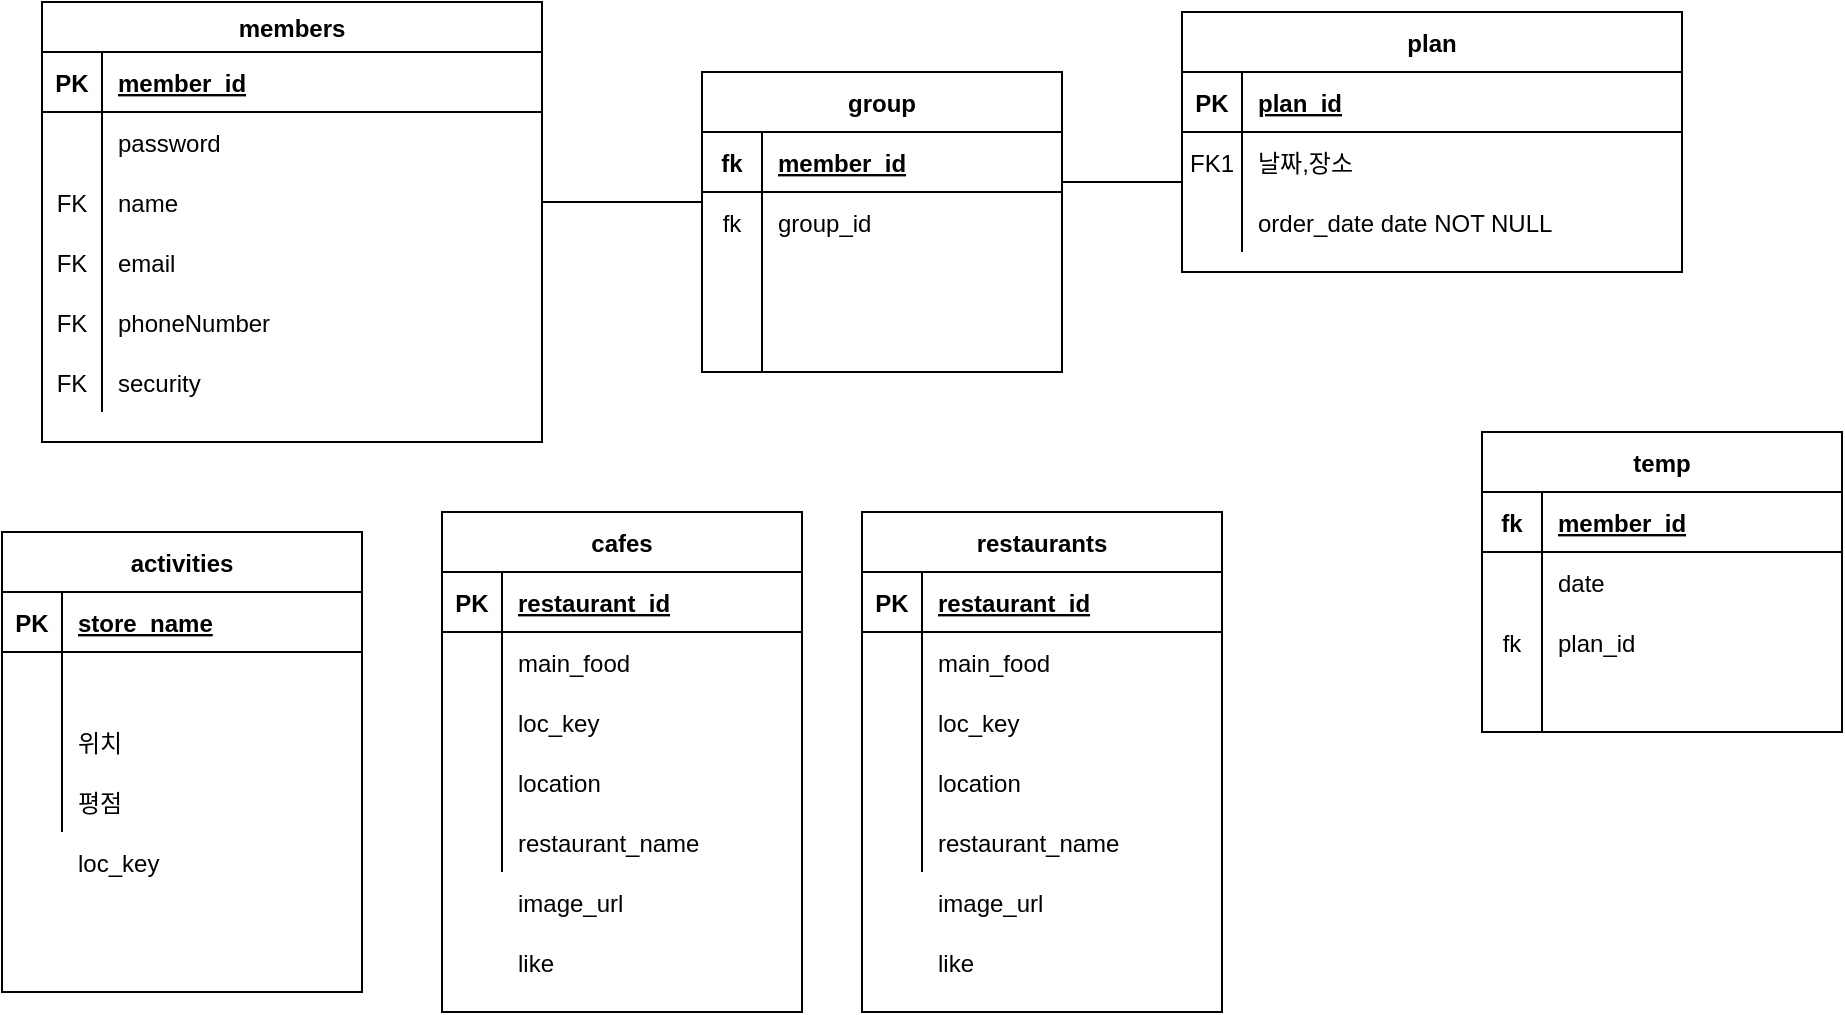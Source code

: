 <mxfile version="14.6.1" type="github">
  <diagram id="R2lEEEUBdFMjLlhIrx00" name="Page-1">
    <mxGraphModel dx="1872" dy="469" grid="1" gridSize="10" guides="1" tooltips="1" connect="1" arrows="1" fold="1" page="1" pageScale="1" pageWidth="850" pageHeight="1100" math="0" shadow="0" extFonts="Permanent Marker^https://fonts.googleapis.com/css?family=Permanent+Marker">
      <root>
        <mxCell id="0" />
        <mxCell id="1" parent="0" />
        <mxCell id="C-vyLk0tnHw3VtMMgP7b-2" value="plan" style="shape=table;startSize=30;container=1;collapsible=1;childLayout=tableLayout;fixedRows=1;rowLines=0;fontStyle=1;align=center;resizeLast=1;" parent="1" vertex="1">
          <mxGeometry x="500" y="30" width="250" height="130" as="geometry" />
        </mxCell>
        <mxCell id="C-vyLk0tnHw3VtMMgP7b-3" value="" style="shape=partialRectangle;collapsible=0;dropTarget=0;pointerEvents=0;fillColor=none;points=[[0,0.5],[1,0.5]];portConstraint=eastwest;top=0;left=0;right=0;bottom=1;" parent="C-vyLk0tnHw3VtMMgP7b-2" vertex="1">
          <mxGeometry y="30" width="250" height="30" as="geometry" />
        </mxCell>
        <mxCell id="C-vyLk0tnHw3VtMMgP7b-4" value="PK" style="shape=partialRectangle;overflow=hidden;connectable=0;fillColor=none;top=0;left=0;bottom=0;right=0;fontStyle=1;" parent="C-vyLk0tnHw3VtMMgP7b-3" vertex="1">
          <mxGeometry width="30" height="30" as="geometry" />
        </mxCell>
        <mxCell id="C-vyLk0tnHw3VtMMgP7b-5" value="plan_id" style="shape=partialRectangle;overflow=hidden;connectable=0;fillColor=none;top=0;left=0;bottom=0;right=0;align=left;spacingLeft=6;fontStyle=5;" parent="C-vyLk0tnHw3VtMMgP7b-3" vertex="1">
          <mxGeometry x="30" width="220" height="30" as="geometry" />
        </mxCell>
        <mxCell id="C-vyLk0tnHw3VtMMgP7b-6" value="" style="shape=partialRectangle;collapsible=0;dropTarget=0;pointerEvents=0;fillColor=none;points=[[0,0.5],[1,0.5]];portConstraint=eastwest;top=0;left=0;right=0;bottom=0;" parent="C-vyLk0tnHw3VtMMgP7b-2" vertex="1">
          <mxGeometry y="60" width="250" height="30" as="geometry" />
        </mxCell>
        <mxCell id="C-vyLk0tnHw3VtMMgP7b-7" value="FK1" style="shape=partialRectangle;overflow=hidden;connectable=0;fillColor=none;top=0;left=0;bottom=0;right=0;" parent="C-vyLk0tnHw3VtMMgP7b-6" vertex="1">
          <mxGeometry width="30" height="30" as="geometry" />
        </mxCell>
        <mxCell id="C-vyLk0tnHw3VtMMgP7b-8" value="날짜,장소" style="shape=partialRectangle;overflow=hidden;connectable=0;fillColor=none;top=0;left=0;bottom=0;right=0;align=left;spacingLeft=6;" parent="C-vyLk0tnHw3VtMMgP7b-6" vertex="1">
          <mxGeometry x="30" width="220" height="30" as="geometry" />
        </mxCell>
        <mxCell id="C-vyLk0tnHw3VtMMgP7b-9" value="" style="shape=partialRectangle;collapsible=0;dropTarget=0;pointerEvents=0;fillColor=none;points=[[0,0.5],[1,0.5]];portConstraint=eastwest;top=0;left=0;right=0;bottom=0;" parent="C-vyLk0tnHw3VtMMgP7b-2" vertex="1">
          <mxGeometry y="90" width="250" height="30" as="geometry" />
        </mxCell>
        <mxCell id="C-vyLk0tnHw3VtMMgP7b-10" value="" style="shape=partialRectangle;overflow=hidden;connectable=0;fillColor=none;top=0;left=0;bottom=0;right=0;" parent="C-vyLk0tnHw3VtMMgP7b-9" vertex="1">
          <mxGeometry width="30" height="30" as="geometry" />
        </mxCell>
        <mxCell id="C-vyLk0tnHw3VtMMgP7b-11" value="order_date date NOT NULL" style="shape=partialRectangle;overflow=hidden;connectable=0;fillColor=none;top=0;left=0;bottom=0;right=0;align=left;spacingLeft=6;" parent="C-vyLk0tnHw3VtMMgP7b-9" vertex="1">
          <mxGeometry x="30" width="220" height="30" as="geometry" />
        </mxCell>
        <mxCell id="C-vyLk0tnHw3VtMMgP7b-23" value="members" style="shape=table;startSize=25;container=1;collapsible=1;childLayout=tableLayout;fixedRows=1;rowLines=0;fontStyle=1;align=center;resizeLast=1;" parent="1" vertex="1">
          <mxGeometry x="-70" y="25" width="250" height="220" as="geometry" />
        </mxCell>
        <mxCell id="C-vyLk0tnHw3VtMMgP7b-24" value="" style="shape=partialRectangle;collapsible=0;dropTarget=0;pointerEvents=0;fillColor=none;points=[[0,0.5],[1,0.5]];portConstraint=eastwest;top=0;left=0;right=0;bottom=1;" parent="C-vyLk0tnHw3VtMMgP7b-23" vertex="1">
          <mxGeometry y="25" width="250" height="30" as="geometry" />
        </mxCell>
        <mxCell id="C-vyLk0tnHw3VtMMgP7b-25" value="PK" style="shape=partialRectangle;overflow=hidden;connectable=0;fillColor=none;top=0;left=0;bottom=0;right=0;fontStyle=1;" parent="C-vyLk0tnHw3VtMMgP7b-24" vertex="1">
          <mxGeometry width="30" height="30" as="geometry" />
        </mxCell>
        <mxCell id="C-vyLk0tnHw3VtMMgP7b-26" value="member_id" style="shape=partialRectangle;overflow=hidden;connectable=0;fillColor=none;top=0;left=0;bottom=0;right=0;align=left;spacingLeft=6;fontStyle=5;" parent="C-vyLk0tnHw3VtMMgP7b-24" vertex="1">
          <mxGeometry x="30" width="220" height="30" as="geometry" />
        </mxCell>
        <mxCell id="C-vyLk0tnHw3VtMMgP7b-27" value="" style="shape=partialRectangle;collapsible=0;dropTarget=0;pointerEvents=0;fillColor=none;points=[[0,0.5],[1,0.5]];portConstraint=eastwest;top=0;left=0;right=0;bottom=0;" parent="C-vyLk0tnHw3VtMMgP7b-23" vertex="1">
          <mxGeometry y="55" width="250" height="30" as="geometry" />
        </mxCell>
        <mxCell id="C-vyLk0tnHw3VtMMgP7b-28" value="" style="shape=partialRectangle;overflow=hidden;connectable=0;fillColor=none;top=0;left=0;bottom=0;right=0;" parent="C-vyLk0tnHw3VtMMgP7b-27" vertex="1">
          <mxGeometry width="30" height="30" as="geometry" />
        </mxCell>
        <mxCell id="C-vyLk0tnHw3VtMMgP7b-29" value="password" style="shape=partialRectangle;overflow=hidden;connectable=0;fillColor=none;top=0;left=0;bottom=0;right=0;align=left;spacingLeft=6;" parent="C-vyLk0tnHw3VtMMgP7b-27" vertex="1">
          <mxGeometry x="30" width="220" height="30" as="geometry" />
        </mxCell>
        <mxCell id="-5SHWVL1q3kWd_HsYx0P-31" value="" style="shape=partialRectangle;collapsible=0;dropTarget=0;pointerEvents=0;fillColor=none;top=0;left=0;bottom=0;right=0;points=[[0,0.5],[1,0.5]];portConstraint=eastwest;" vertex="1" parent="C-vyLk0tnHw3VtMMgP7b-23">
          <mxGeometry y="85" width="250" height="30" as="geometry" />
        </mxCell>
        <mxCell id="-5SHWVL1q3kWd_HsYx0P-32" value="FK" style="shape=partialRectangle;connectable=0;fillColor=none;top=0;left=0;bottom=0;right=0;fontStyle=0;overflow=hidden;" vertex="1" parent="-5SHWVL1q3kWd_HsYx0P-31">
          <mxGeometry width="30" height="30" as="geometry" />
        </mxCell>
        <mxCell id="-5SHWVL1q3kWd_HsYx0P-33" value="name" style="shape=partialRectangle;connectable=0;fillColor=none;top=0;left=0;bottom=0;right=0;align=left;spacingLeft=6;fontStyle=0;overflow=hidden;" vertex="1" parent="-5SHWVL1q3kWd_HsYx0P-31">
          <mxGeometry x="30" width="220" height="30" as="geometry" />
        </mxCell>
        <mxCell id="-5SHWVL1q3kWd_HsYx0P-34" value="" style="shape=partialRectangle;collapsible=0;dropTarget=0;pointerEvents=0;fillColor=none;top=0;left=0;bottom=0;right=0;points=[[0,0.5],[1,0.5]];portConstraint=eastwest;" vertex="1" parent="C-vyLk0tnHw3VtMMgP7b-23">
          <mxGeometry y="115" width="250" height="30" as="geometry" />
        </mxCell>
        <mxCell id="-5SHWVL1q3kWd_HsYx0P-35" value="FK" style="shape=partialRectangle;connectable=0;fillColor=none;top=0;left=0;bottom=0;right=0;fontStyle=0;overflow=hidden;" vertex="1" parent="-5SHWVL1q3kWd_HsYx0P-34">
          <mxGeometry width="30" height="30" as="geometry" />
        </mxCell>
        <mxCell id="-5SHWVL1q3kWd_HsYx0P-36" value="email" style="shape=partialRectangle;connectable=0;fillColor=none;top=0;left=0;bottom=0;right=0;align=left;spacingLeft=6;fontStyle=0;overflow=hidden;" vertex="1" parent="-5SHWVL1q3kWd_HsYx0P-34">
          <mxGeometry x="30" width="220" height="30" as="geometry" />
        </mxCell>
        <mxCell id="-5SHWVL1q3kWd_HsYx0P-37" value="" style="shape=partialRectangle;collapsible=0;dropTarget=0;pointerEvents=0;fillColor=none;top=0;left=0;bottom=0;right=0;points=[[0,0.5],[1,0.5]];portConstraint=eastwest;" vertex="1" parent="C-vyLk0tnHw3VtMMgP7b-23">
          <mxGeometry y="145" width="250" height="30" as="geometry" />
        </mxCell>
        <mxCell id="-5SHWVL1q3kWd_HsYx0P-38" value="FK" style="shape=partialRectangle;connectable=0;fillColor=none;top=0;left=0;bottom=0;right=0;fontStyle=0;overflow=hidden;" vertex="1" parent="-5SHWVL1q3kWd_HsYx0P-37">
          <mxGeometry width="30" height="30" as="geometry" />
        </mxCell>
        <mxCell id="-5SHWVL1q3kWd_HsYx0P-39" value="phoneNumber" style="shape=partialRectangle;connectable=0;fillColor=none;top=0;left=0;bottom=0;right=0;align=left;spacingLeft=6;fontStyle=0;overflow=hidden;" vertex="1" parent="-5SHWVL1q3kWd_HsYx0P-37">
          <mxGeometry x="30" width="220" height="30" as="geometry" />
        </mxCell>
        <mxCell id="-5SHWVL1q3kWd_HsYx0P-40" value="" style="shape=partialRectangle;collapsible=0;dropTarget=0;pointerEvents=0;fillColor=none;top=0;left=0;bottom=0;right=0;points=[[0,0.5],[1,0.5]];portConstraint=eastwest;" vertex="1" parent="C-vyLk0tnHw3VtMMgP7b-23">
          <mxGeometry y="175" width="250" height="30" as="geometry" />
        </mxCell>
        <mxCell id="-5SHWVL1q3kWd_HsYx0P-41" value="FK" style="shape=partialRectangle;connectable=0;fillColor=none;top=0;left=0;bottom=0;right=0;fontStyle=0;overflow=hidden;" vertex="1" parent="-5SHWVL1q3kWd_HsYx0P-40">
          <mxGeometry width="30" height="30" as="geometry" />
        </mxCell>
        <mxCell id="-5SHWVL1q3kWd_HsYx0P-42" value="security" style="shape=partialRectangle;connectable=0;fillColor=none;top=0;left=0;bottom=0;right=0;align=left;spacingLeft=6;fontStyle=0;overflow=hidden;" vertex="1" parent="-5SHWVL1q3kWd_HsYx0P-40">
          <mxGeometry x="30" width="220" height="30" as="geometry" />
        </mxCell>
        <mxCell id="-5SHWVL1q3kWd_HsYx0P-1" value="temp" style="shape=table;startSize=30;container=1;collapsible=1;childLayout=tableLayout;fixedRows=1;rowLines=0;fontStyle=1;align=center;resizeLast=1;" vertex="1" parent="1">
          <mxGeometry x="650" y="240" width="180" height="150" as="geometry" />
        </mxCell>
        <mxCell id="-5SHWVL1q3kWd_HsYx0P-2" value="" style="shape=partialRectangle;collapsible=0;dropTarget=0;pointerEvents=0;fillColor=none;top=0;left=0;bottom=1;right=0;points=[[0,0.5],[1,0.5]];portConstraint=eastwest;" vertex="1" parent="-5SHWVL1q3kWd_HsYx0P-1">
          <mxGeometry y="30" width="180" height="30" as="geometry" />
        </mxCell>
        <mxCell id="-5SHWVL1q3kWd_HsYx0P-3" value="fk" style="shape=partialRectangle;connectable=0;fillColor=none;top=0;left=0;bottom=0;right=0;fontStyle=1;overflow=hidden;" vertex="1" parent="-5SHWVL1q3kWd_HsYx0P-2">
          <mxGeometry width="30" height="30" as="geometry" />
        </mxCell>
        <mxCell id="-5SHWVL1q3kWd_HsYx0P-4" value="member_id" style="shape=partialRectangle;connectable=0;fillColor=none;top=0;left=0;bottom=0;right=0;align=left;spacingLeft=6;fontStyle=5;overflow=hidden;" vertex="1" parent="-5SHWVL1q3kWd_HsYx0P-2">
          <mxGeometry x="30" width="150" height="30" as="geometry" />
        </mxCell>
        <mxCell id="-5SHWVL1q3kWd_HsYx0P-5" value="" style="shape=partialRectangle;collapsible=0;dropTarget=0;pointerEvents=0;fillColor=none;top=0;left=0;bottom=0;right=0;points=[[0,0.5],[1,0.5]];portConstraint=eastwest;" vertex="1" parent="-5SHWVL1q3kWd_HsYx0P-1">
          <mxGeometry y="60" width="180" height="30" as="geometry" />
        </mxCell>
        <mxCell id="-5SHWVL1q3kWd_HsYx0P-6" value="" style="shape=partialRectangle;connectable=0;fillColor=none;top=0;left=0;bottom=0;right=0;editable=1;overflow=hidden;" vertex="1" parent="-5SHWVL1q3kWd_HsYx0P-5">
          <mxGeometry width="30" height="30" as="geometry" />
        </mxCell>
        <mxCell id="-5SHWVL1q3kWd_HsYx0P-7" value="date" style="shape=partialRectangle;connectable=0;fillColor=none;top=0;left=0;bottom=0;right=0;align=left;spacingLeft=6;overflow=hidden;" vertex="1" parent="-5SHWVL1q3kWd_HsYx0P-5">
          <mxGeometry x="30" width="150" height="30" as="geometry" />
        </mxCell>
        <mxCell id="-5SHWVL1q3kWd_HsYx0P-8" value="" style="shape=partialRectangle;collapsible=0;dropTarget=0;pointerEvents=0;fillColor=none;top=0;left=0;bottom=0;right=0;points=[[0,0.5],[1,0.5]];portConstraint=eastwest;" vertex="1" parent="-5SHWVL1q3kWd_HsYx0P-1">
          <mxGeometry y="90" width="180" height="30" as="geometry" />
        </mxCell>
        <mxCell id="-5SHWVL1q3kWd_HsYx0P-9" value="fk" style="shape=partialRectangle;connectable=0;fillColor=none;top=0;left=0;bottom=0;right=0;editable=1;overflow=hidden;" vertex="1" parent="-5SHWVL1q3kWd_HsYx0P-8">
          <mxGeometry width="30" height="30" as="geometry" />
        </mxCell>
        <mxCell id="-5SHWVL1q3kWd_HsYx0P-10" value="plan_id" style="shape=partialRectangle;connectable=0;fillColor=none;top=0;left=0;bottom=0;right=0;align=left;spacingLeft=6;overflow=hidden;" vertex="1" parent="-5SHWVL1q3kWd_HsYx0P-8">
          <mxGeometry x="30" width="150" height="30" as="geometry" />
        </mxCell>
        <mxCell id="-5SHWVL1q3kWd_HsYx0P-11" value="" style="shape=partialRectangle;collapsible=0;dropTarget=0;pointerEvents=0;fillColor=none;top=0;left=0;bottom=0;right=0;points=[[0,0.5],[1,0.5]];portConstraint=eastwest;" vertex="1" parent="-5SHWVL1q3kWd_HsYx0P-1">
          <mxGeometry y="120" width="180" height="30" as="geometry" />
        </mxCell>
        <mxCell id="-5SHWVL1q3kWd_HsYx0P-12" value="" style="shape=partialRectangle;connectable=0;fillColor=none;top=0;left=0;bottom=0;right=0;editable=1;overflow=hidden;" vertex="1" parent="-5SHWVL1q3kWd_HsYx0P-11">
          <mxGeometry width="30" height="30" as="geometry" />
        </mxCell>
        <mxCell id="-5SHWVL1q3kWd_HsYx0P-13" value="" style="shape=partialRectangle;connectable=0;fillColor=none;top=0;left=0;bottom=0;right=0;align=left;spacingLeft=6;overflow=hidden;" vertex="1" parent="-5SHWVL1q3kWd_HsYx0P-11">
          <mxGeometry x="30" width="150" height="30" as="geometry" />
        </mxCell>
        <mxCell id="-5SHWVL1q3kWd_HsYx0P-15" value="group" style="shape=table;startSize=30;container=1;collapsible=1;childLayout=tableLayout;fixedRows=1;rowLines=0;fontStyle=1;align=center;resizeLast=1;" vertex="1" parent="1">
          <mxGeometry x="260" y="60" width="180" height="150" as="geometry" />
        </mxCell>
        <mxCell id="-5SHWVL1q3kWd_HsYx0P-16" value="" style="shape=partialRectangle;collapsible=0;dropTarget=0;pointerEvents=0;fillColor=none;top=0;left=0;bottom=1;right=0;points=[[0,0.5],[1,0.5]];portConstraint=eastwest;" vertex="1" parent="-5SHWVL1q3kWd_HsYx0P-15">
          <mxGeometry y="30" width="180" height="30" as="geometry" />
        </mxCell>
        <mxCell id="-5SHWVL1q3kWd_HsYx0P-17" value="fk" style="shape=partialRectangle;connectable=0;fillColor=none;top=0;left=0;bottom=0;right=0;fontStyle=1;overflow=hidden;" vertex="1" parent="-5SHWVL1q3kWd_HsYx0P-16">
          <mxGeometry width="30" height="30" as="geometry" />
        </mxCell>
        <mxCell id="-5SHWVL1q3kWd_HsYx0P-18" value="member_id" style="shape=partialRectangle;connectable=0;fillColor=none;top=0;left=0;bottom=0;right=0;align=left;spacingLeft=6;fontStyle=5;overflow=hidden;" vertex="1" parent="-5SHWVL1q3kWd_HsYx0P-16">
          <mxGeometry x="30" width="150" height="30" as="geometry" />
        </mxCell>
        <mxCell id="-5SHWVL1q3kWd_HsYx0P-19" value="" style="shape=partialRectangle;collapsible=0;dropTarget=0;pointerEvents=0;fillColor=none;top=0;left=0;bottom=0;right=0;points=[[0,0.5],[1,0.5]];portConstraint=eastwest;" vertex="1" parent="-5SHWVL1q3kWd_HsYx0P-15">
          <mxGeometry y="60" width="180" height="30" as="geometry" />
        </mxCell>
        <mxCell id="-5SHWVL1q3kWd_HsYx0P-20" value="fk" style="shape=partialRectangle;connectable=0;fillColor=none;top=0;left=0;bottom=0;right=0;editable=1;overflow=hidden;" vertex="1" parent="-5SHWVL1q3kWd_HsYx0P-19">
          <mxGeometry width="30" height="30" as="geometry" />
        </mxCell>
        <mxCell id="-5SHWVL1q3kWd_HsYx0P-21" value="group_id" style="shape=partialRectangle;connectable=0;fillColor=none;top=0;left=0;bottom=0;right=0;align=left;spacingLeft=6;overflow=hidden;" vertex="1" parent="-5SHWVL1q3kWd_HsYx0P-19">
          <mxGeometry x="30" width="150" height="30" as="geometry" />
        </mxCell>
        <mxCell id="-5SHWVL1q3kWd_HsYx0P-22" value="" style="shape=partialRectangle;collapsible=0;dropTarget=0;pointerEvents=0;fillColor=none;top=0;left=0;bottom=0;right=0;points=[[0,0.5],[1,0.5]];portConstraint=eastwest;" vertex="1" parent="-5SHWVL1q3kWd_HsYx0P-15">
          <mxGeometry y="90" width="180" height="30" as="geometry" />
        </mxCell>
        <mxCell id="-5SHWVL1q3kWd_HsYx0P-23" value="" style="shape=partialRectangle;connectable=0;fillColor=none;top=0;left=0;bottom=0;right=0;editable=1;overflow=hidden;" vertex="1" parent="-5SHWVL1q3kWd_HsYx0P-22">
          <mxGeometry width="30" height="30" as="geometry" />
        </mxCell>
        <mxCell id="-5SHWVL1q3kWd_HsYx0P-24" value="" style="shape=partialRectangle;connectable=0;fillColor=none;top=0;left=0;bottom=0;right=0;align=left;spacingLeft=6;overflow=hidden;" vertex="1" parent="-5SHWVL1q3kWd_HsYx0P-22">
          <mxGeometry x="30" width="150" height="30" as="geometry" />
        </mxCell>
        <mxCell id="-5SHWVL1q3kWd_HsYx0P-25" value="" style="shape=partialRectangle;collapsible=0;dropTarget=0;pointerEvents=0;fillColor=none;top=0;left=0;bottom=0;right=0;points=[[0,0.5],[1,0.5]];portConstraint=eastwest;" vertex="1" parent="-5SHWVL1q3kWd_HsYx0P-15">
          <mxGeometry y="120" width="180" height="30" as="geometry" />
        </mxCell>
        <mxCell id="-5SHWVL1q3kWd_HsYx0P-26" value="" style="shape=partialRectangle;connectable=0;fillColor=none;top=0;left=0;bottom=0;right=0;editable=1;overflow=hidden;" vertex="1" parent="-5SHWVL1q3kWd_HsYx0P-25">
          <mxGeometry width="30" height="30" as="geometry" />
        </mxCell>
        <mxCell id="-5SHWVL1q3kWd_HsYx0P-27" value="" style="shape=partialRectangle;connectable=0;fillColor=none;top=0;left=0;bottom=0;right=0;align=left;spacingLeft=6;overflow=hidden;" vertex="1" parent="-5SHWVL1q3kWd_HsYx0P-25">
          <mxGeometry x="30" width="150" height="30" as="geometry" />
        </mxCell>
        <mxCell id="-5SHWVL1q3kWd_HsYx0P-43" value="" style="line;strokeWidth=1;rotatable=0;dashed=0;labelPosition=right;align=left;verticalAlign=middle;spacingTop=0;spacingLeft=6;points=[];portConstraint=eastwest;" vertex="1" parent="1">
          <mxGeometry x="180" y="120" width="80" height="10" as="geometry" />
        </mxCell>
        <mxCell id="-5SHWVL1q3kWd_HsYx0P-44" value="" style="line;strokeWidth=1;rotatable=0;dashed=0;labelPosition=right;align=left;verticalAlign=middle;spacingTop=0;spacingLeft=6;points=[];portConstraint=eastwest;" vertex="1" parent="1">
          <mxGeometry x="440" y="110" width="60" height="10" as="geometry" />
        </mxCell>
        <mxCell id="-5SHWVL1q3kWd_HsYx0P-45" value="activities" style="shape=table;startSize=30;container=1;collapsible=1;childLayout=tableLayout;fixedRows=1;rowLines=0;fontStyle=1;align=center;resizeLast=1;" vertex="1" parent="1">
          <mxGeometry x="-90" y="290" width="180" height="230" as="geometry" />
        </mxCell>
        <mxCell id="-5SHWVL1q3kWd_HsYx0P-46" value="" style="shape=partialRectangle;collapsible=0;dropTarget=0;pointerEvents=0;fillColor=none;top=0;left=0;bottom=1;right=0;points=[[0,0.5],[1,0.5]];portConstraint=eastwest;" vertex="1" parent="-5SHWVL1q3kWd_HsYx0P-45">
          <mxGeometry y="30" width="180" height="30" as="geometry" />
        </mxCell>
        <mxCell id="-5SHWVL1q3kWd_HsYx0P-47" value="PK" style="shape=partialRectangle;connectable=0;fillColor=none;top=0;left=0;bottom=0;right=0;fontStyle=1;overflow=hidden;" vertex="1" parent="-5SHWVL1q3kWd_HsYx0P-46">
          <mxGeometry width="30" height="30" as="geometry" />
        </mxCell>
        <mxCell id="-5SHWVL1q3kWd_HsYx0P-48" value="store_name" style="shape=partialRectangle;connectable=0;fillColor=none;top=0;left=0;bottom=0;right=0;align=left;spacingLeft=6;fontStyle=5;overflow=hidden;" vertex="1" parent="-5SHWVL1q3kWd_HsYx0P-46">
          <mxGeometry x="30" width="150" height="30" as="geometry" />
        </mxCell>
        <mxCell id="-5SHWVL1q3kWd_HsYx0P-49" value="" style="shape=partialRectangle;collapsible=0;dropTarget=0;pointerEvents=0;fillColor=none;top=0;left=0;bottom=0;right=0;points=[[0,0.5],[1,0.5]];portConstraint=eastwest;" vertex="1" parent="-5SHWVL1q3kWd_HsYx0P-45">
          <mxGeometry y="60" width="180" height="30" as="geometry" />
        </mxCell>
        <mxCell id="-5SHWVL1q3kWd_HsYx0P-50" value="" style="shape=partialRectangle;connectable=0;fillColor=none;top=0;left=0;bottom=0;right=0;editable=1;overflow=hidden;" vertex="1" parent="-5SHWVL1q3kWd_HsYx0P-49">
          <mxGeometry width="30" height="30" as="geometry" />
        </mxCell>
        <mxCell id="-5SHWVL1q3kWd_HsYx0P-51" value="" style="shape=partialRectangle;connectable=0;fillColor=none;top=0;left=0;bottom=0;right=0;align=left;spacingLeft=6;overflow=hidden;" vertex="1" parent="-5SHWVL1q3kWd_HsYx0P-49">
          <mxGeometry x="30" width="150" height="30" as="geometry" />
        </mxCell>
        <mxCell id="-5SHWVL1q3kWd_HsYx0P-52" value="" style="shape=partialRectangle;collapsible=0;dropTarget=0;pointerEvents=0;fillColor=none;top=0;left=0;bottom=0;right=0;points=[[0,0.5],[1,0.5]];portConstraint=eastwest;" vertex="1" parent="-5SHWVL1q3kWd_HsYx0P-45">
          <mxGeometry y="90" width="180" height="30" as="geometry" />
        </mxCell>
        <mxCell id="-5SHWVL1q3kWd_HsYx0P-53" value="" style="shape=partialRectangle;connectable=0;fillColor=none;top=0;left=0;bottom=0;right=0;editable=1;overflow=hidden;" vertex="1" parent="-5SHWVL1q3kWd_HsYx0P-52">
          <mxGeometry width="30" height="30" as="geometry" />
        </mxCell>
        <mxCell id="-5SHWVL1q3kWd_HsYx0P-54" value="위치" style="shape=partialRectangle;connectable=0;fillColor=none;top=0;left=0;bottom=0;right=0;align=left;spacingLeft=6;overflow=hidden;" vertex="1" parent="-5SHWVL1q3kWd_HsYx0P-52">
          <mxGeometry x="30" width="150" height="30" as="geometry" />
        </mxCell>
        <mxCell id="-5SHWVL1q3kWd_HsYx0P-55" value="" style="shape=partialRectangle;collapsible=0;dropTarget=0;pointerEvents=0;fillColor=none;top=0;left=0;bottom=0;right=0;points=[[0,0.5],[1,0.5]];portConstraint=eastwest;" vertex="1" parent="-5SHWVL1q3kWd_HsYx0P-45">
          <mxGeometry y="120" width="180" height="30" as="geometry" />
        </mxCell>
        <mxCell id="-5SHWVL1q3kWd_HsYx0P-56" value="" style="shape=partialRectangle;connectable=0;fillColor=none;top=0;left=0;bottom=0;right=0;editable=1;overflow=hidden;" vertex="1" parent="-5SHWVL1q3kWd_HsYx0P-55">
          <mxGeometry width="30" height="30" as="geometry" />
        </mxCell>
        <mxCell id="-5SHWVL1q3kWd_HsYx0P-57" value="평점" style="shape=partialRectangle;connectable=0;fillColor=none;top=0;left=0;bottom=0;right=0;align=left;spacingLeft=6;overflow=hidden;" vertex="1" parent="-5SHWVL1q3kWd_HsYx0P-55">
          <mxGeometry x="30" width="150" height="30" as="geometry" />
        </mxCell>
        <mxCell id="-5SHWVL1q3kWd_HsYx0P-71" value="restaurants" style="shape=table;startSize=30;container=1;collapsible=1;childLayout=tableLayout;fixedRows=1;rowLines=0;fontStyle=1;align=center;resizeLast=1;" vertex="1" parent="1">
          <mxGeometry x="340" y="280" width="180" height="250" as="geometry" />
        </mxCell>
        <mxCell id="-5SHWVL1q3kWd_HsYx0P-72" value="" style="shape=partialRectangle;collapsible=0;dropTarget=0;pointerEvents=0;fillColor=none;top=0;left=0;bottom=1;right=0;points=[[0,0.5],[1,0.5]];portConstraint=eastwest;" vertex="1" parent="-5SHWVL1q3kWd_HsYx0P-71">
          <mxGeometry y="30" width="180" height="30" as="geometry" />
        </mxCell>
        <mxCell id="-5SHWVL1q3kWd_HsYx0P-73" value="PK" style="shape=partialRectangle;connectable=0;fillColor=none;top=0;left=0;bottom=0;right=0;fontStyle=1;overflow=hidden;" vertex="1" parent="-5SHWVL1q3kWd_HsYx0P-72">
          <mxGeometry width="30" height="30" as="geometry" />
        </mxCell>
        <mxCell id="-5SHWVL1q3kWd_HsYx0P-74" value="restaurant_id" style="shape=partialRectangle;connectable=0;fillColor=none;top=0;left=0;bottom=0;right=0;align=left;spacingLeft=6;fontStyle=5;overflow=hidden;" vertex="1" parent="-5SHWVL1q3kWd_HsYx0P-72">
          <mxGeometry x="30" width="150" height="30" as="geometry" />
        </mxCell>
        <mxCell id="-5SHWVL1q3kWd_HsYx0P-75" value="" style="shape=partialRectangle;collapsible=0;dropTarget=0;pointerEvents=0;fillColor=none;top=0;left=0;bottom=0;right=0;points=[[0,0.5],[1,0.5]];portConstraint=eastwest;" vertex="1" parent="-5SHWVL1q3kWd_HsYx0P-71">
          <mxGeometry y="60" width="180" height="30" as="geometry" />
        </mxCell>
        <mxCell id="-5SHWVL1q3kWd_HsYx0P-76" value="" style="shape=partialRectangle;connectable=0;fillColor=none;top=0;left=0;bottom=0;right=0;editable=1;overflow=hidden;" vertex="1" parent="-5SHWVL1q3kWd_HsYx0P-75">
          <mxGeometry width="30" height="30" as="geometry" />
        </mxCell>
        <mxCell id="-5SHWVL1q3kWd_HsYx0P-77" value="main_food" style="shape=partialRectangle;connectable=0;fillColor=none;top=0;left=0;bottom=0;right=0;align=left;spacingLeft=6;overflow=hidden;" vertex="1" parent="-5SHWVL1q3kWd_HsYx0P-75">
          <mxGeometry x="30" width="150" height="30" as="geometry" />
        </mxCell>
        <mxCell id="-5SHWVL1q3kWd_HsYx0P-78" value="" style="shape=partialRectangle;collapsible=0;dropTarget=0;pointerEvents=0;fillColor=none;top=0;left=0;bottom=0;right=0;points=[[0,0.5],[1,0.5]];portConstraint=eastwest;" vertex="1" parent="-5SHWVL1q3kWd_HsYx0P-71">
          <mxGeometry y="90" width="180" height="30" as="geometry" />
        </mxCell>
        <mxCell id="-5SHWVL1q3kWd_HsYx0P-79" value="" style="shape=partialRectangle;connectable=0;fillColor=none;top=0;left=0;bottom=0;right=0;editable=1;overflow=hidden;" vertex="1" parent="-5SHWVL1q3kWd_HsYx0P-78">
          <mxGeometry width="30" height="30" as="geometry" />
        </mxCell>
        <mxCell id="-5SHWVL1q3kWd_HsYx0P-80" value="loc_key" style="shape=partialRectangle;connectable=0;fillColor=none;top=0;left=0;bottom=0;right=0;align=left;spacingLeft=6;overflow=hidden;" vertex="1" parent="-5SHWVL1q3kWd_HsYx0P-78">
          <mxGeometry x="30" width="150" height="30" as="geometry" />
        </mxCell>
        <mxCell id="-5SHWVL1q3kWd_HsYx0P-81" value="" style="shape=partialRectangle;collapsible=0;dropTarget=0;pointerEvents=0;fillColor=none;top=0;left=0;bottom=0;right=0;points=[[0,0.5],[1,0.5]];portConstraint=eastwest;" vertex="1" parent="-5SHWVL1q3kWd_HsYx0P-71">
          <mxGeometry y="120" width="180" height="30" as="geometry" />
        </mxCell>
        <mxCell id="-5SHWVL1q3kWd_HsYx0P-82" value="" style="shape=partialRectangle;connectable=0;fillColor=none;top=0;left=0;bottom=0;right=0;editable=1;overflow=hidden;" vertex="1" parent="-5SHWVL1q3kWd_HsYx0P-81">
          <mxGeometry width="30" height="30" as="geometry" />
        </mxCell>
        <mxCell id="-5SHWVL1q3kWd_HsYx0P-83" value="location" style="shape=partialRectangle;connectable=0;fillColor=none;top=0;left=0;bottom=0;right=0;align=left;spacingLeft=6;overflow=hidden;" vertex="1" parent="-5SHWVL1q3kWd_HsYx0P-81">
          <mxGeometry x="30" width="150" height="30" as="geometry" />
        </mxCell>
        <mxCell id="-5SHWVL1q3kWd_HsYx0P-98" value="" style="shape=partialRectangle;collapsible=0;dropTarget=0;pointerEvents=0;fillColor=none;top=0;left=0;bottom=0;right=0;points=[[0,0.5],[1,0.5]];portConstraint=eastwest;" vertex="1" parent="-5SHWVL1q3kWd_HsYx0P-71">
          <mxGeometry y="150" width="180" height="30" as="geometry" />
        </mxCell>
        <mxCell id="-5SHWVL1q3kWd_HsYx0P-99" value="" style="shape=partialRectangle;connectable=0;fillColor=none;top=0;left=0;bottom=0;right=0;fontStyle=0;overflow=hidden;" vertex="1" parent="-5SHWVL1q3kWd_HsYx0P-98">
          <mxGeometry width="30" height="30" as="geometry" />
        </mxCell>
        <mxCell id="-5SHWVL1q3kWd_HsYx0P-100" value="restaurant_name" style="shape=partialRectangle;connectable=0;fillColor=none;top=0;left=0;bottom=0;right=0;align=left;spacingLeft=6;fontStyle=0;overflow=hidden;" vertex="1" parent="-5SHWVL1q3kWd_HsYx0P-98">
          <mxGeometry x="30" width="150" height="30" as="geometry" />
        </mxCell>
        <mxCell id="-5SHWVL1q3kWd_HsYx0P-84" value="loc_key" style="shape=partialRectangle;connectable=0;fillColor=none;top=0;left=0;bottom=0;right=0;align=left;spacingLeft=6;overflow=hidden;" vertex="1" parent="1">
          <mxGeometry x="-60" y="440" width="150" height="30" as="geometry" />
        </mxCell>
        <mxCell id="-5SHWVL1q3kWd_HsYx0P-85" value="" style="shape=partialRectangle;collapsible=0;dropTarget=0;pointerEvents=0;fillColor=none;top=0;left=0;bottom=0;right=0;points=[[0,0.5],[1,0.5]];portConstraint=eastwest;" vertex="1" parent="1">
          <mxGeometry x="340" y="490" width="180" height="30" as="geometry" />
        </mxCell>
        <mxCell id="-5SHWVL1q3kWd_HsYx0P-86" value="" style="shape=partialRectangle;connectable=0;fillColor=none;top=0;left=0;bottom=0;right=0;editable=1;overflow=hidden;" vertex="1" parent="-5SHWVL1q3kWd_HsYx0P-85">
          <mxGeometry width="30" height="30" as="geometry" />
        </mxCell>
        <mxCell id="-5SHWVL1q3kWd_HsYx0P-87" value="like" style="shape=partialRectangle;connectable=0;fillColor=none;top=0;left=0;bottom=0;right=0;align=left;spacingLeft=6;overflow=hidden;" vertex="1" parent="-5SHWVL1q3kWd_HsYx0P-85">
          <mxGeometry x="30" width="150" height="30" as="geometry" />
        </mxCell>
        <mxCell id="-5SHWVL1q3kWd_HsYx0P-88" value="" style="shape=partialRectangle;collapsible=0;dropTarget=0;pointerEvents=0;fillColor=none;top=0;left=0;bottom=0;right=0;points=[[0,0.5],[1,0.5]];portConstraint=eastwest;" vertex="1" parent="1">
          <mxGeometry x="340" y="460" width="180" height="30" as="geometry" />
        </mxCell>
        <mxCell id="-5SHWVL1q3kWd_HsYx0P-89" value="" style="shape=partialRectangle;connectable=0;fillColor=none;top=0;left=0;bottom=0;right=0;editable=1;overflow=hidden;" vertex="1" parent="-5SHWVL1q3kWd_HsYx0P-88">
          <mxGeometry width="30" height="30" as="geometry" />
        </mxCell>
        <mxCell id="-5SHWVL1q3kWd_HsYx0P-90" value="image_url" style="shape=partialRectangle;connectable=0;fillColor=none;top=0;left=0;bottom=0;right=0;align=left;spacingLeft=6;overflow=hidden;" vertex="1" parent="-5SHWVL1q3kWd_HsYx0P-88">
          <mxGeometry x="30" width="150" height="30" as="geometry" />
        </mxCell>
        <mxCell id="-5SHWVL1q3kWd_HsYx0P-101" value="cafes" style="shape=table;startSize=30;container=1;collapsible=1;childLayout=tableLayout;fixedRows=1;rowLines=0;fontStyle=1;align=center;resizeLast=1;" vertex="1" parent="1">
          <mxGeometry x="130" y="280" width="180" height="250" as="geometry" />
        </mxCell>
        <mxCell id="-5SHWVL1q3kWd_HsYx0P-102" value="" style="shape=partialRectangle;collapsible=0;dropTarget=0;pointerEvents=0;fillColor=none;top=0;left=0;bottom=1;right=0;points=[[0,0.5],[1,0.5]];portConstraint=eastwest;" vertex="1" parent="-5SHWVL1q3kWd_HsYx0P-101">
          <mxGeometry y="30" width="180" height="30" as="geometry" />
        </mxCell>
        <mxCell id="-5SHWVL1q3kWd_HsYx0P-103" value="PK" style="shape=partialRectangle;connectable=0;fillColor=none;top=0;left=0;bottom=0;right=0;fontStyle=1;overflow=hidden;" vertex="1" parent="-5SHWVL1q3kWd_HsYx0P-102">
          <mxGeometry width="30" height="30" as="geometry" />
        </mxCell>
        <mxCell id="-5SHWVL1q3kWd_HsYx0P-104" value="restaurant_id" style="shape=partialRectangle;connectable=0;fillColor=none;top=0;left=0;bottom=0;right=0;align=left;spacingLeft=6;fontStyle=5;overflow=hidden;" vertex="1" parent="-5SHWVL1q3kWd_HsYx0P-102">
          <mxGeometry x="30" width="150" height="30" as="geometry" />
        </mxCell>
        <mxCell id="-5SHWVL1q3kWd_HsYx0P-105" value="" style="shape=partialRectangle;collapsible=0;dropTarget=0;pointerEvents=0;fillColor=none;top=0;left=0;bottom=0;right=0;points=[[0,0.5],[1,0.5]];portConstraint=eastwest;" vertex="1" parent="-5SHWVL1q3kWd_HsYx0P-101">
          <mxGeometry y="60" width="180" height="30" as="geometry" />
        </mxCell>
        <mxCell id="-5SHWVL1q3kWd_HsYx0P-106" value="" style="shape=partialRectangle;connectable=0;fillColor=none;top=0;left=0;bottom=0;right=0;editable=1;overflow=hidden;" vertex="1" parent="-5SHWVL1q3kWd_HsYx0P-105">
          <mxGeometry width="30" height="30" as="geometry" />
        </mxCell>
        <mxCell id="-5SHWVL1q3kWd_HsYx0P-107" value="main_food" style="shape=partialRectangle;connectable=0;fillColor=none;top=0;left=0;bottom=0;right=0;align=left;spacingLeft=6;overflow=hidden;" vertex="1" parent="-5SHWVL1q3kWd_HsYx0P-105">
          <mxGeometry x="30" width="150" height="30" as="geometry" />
        </mxCell>
        <mxCell id="-5SHWVL1q3kWd_HsYx0P-108" value="" style="shape=partialRectangle;collapsible=0;dropTarget=0;pointerEvents=0;fillColor=none;top=0;left=0;bottom=0;right=0;points=[[0,0.5],[1,0.5]];portConstraint=eastwest;" vertex="1" parent="-5SHWVL1q3kWd_HsYx0P-101">
          <mxGeometry y="90" width="180" height="30" as="geometry" />
        </mxCell>
        <mxCell id="-5SHWVL1q3kWd_HsYx0P-109" value="" style="shape=partialRectangle;connectable=0;fillColor=none;top=0;left=0;bottom=0;right=0;editable=1;overflow=hidden;" vertex="1" parent="-5SHWVL1q3kWd_HsYx0P-108">
          <mxGeometry width="30" height="30" as="geometry" />
        </mxCell>
        <mxCell id="-5SHWVL1q3kWd_HsYx0P-110" value="loc_key" style="shape=partialRectangle;connectable=0;fillColor=none;top=0;left=0;bottom=0;right=0;align=left;spacingLeft=6;overflow=hidden;" vertex="1" parent="-5SHWVL1q3kWd_HsYx0P-108">
          <mxGeometry x="30" width="150" height="30" as="geometry" />
        </mxCell>
        <mxCell id="-5SHWVL1q3kWd_HsYx0P-111" value="" style="shape=partialRectangle;collapsible=0;dropTarget=0;pointerEvents=0;fillColor=none;top=0;left=0;bottom=0;right=0;points=[[0,0.5],[1,0.5]];portConstraint=eastwest;" vertex="1" parent="-5SHWVL1q3kWd_HsYx0P-101">
          <mxGeometry y="120" width="180" height="30" as="geometry" />
        </mxCell>
        <mxCell id="-5SHWVL1q3kWd_HsYx0P-112" value="" style="shape=partialRectangle;connectable=0;fillColor=none;top=0;left=0;bottom=0;right=0;editable=1;overflow=hidden;" vertex="1" parent="-5SHWVL1q3kWd_HsYx0P-111">
          <mxGeometry width="30" height="30" as="geometry" />
        </mxCell>
        <mxCell id="-5SHWVL1q3kWd_HsYx0P-113" value="location" style="shape=partialRectangle;connectable=0;fillColor=none;top=0;left=0;bottom=0;right=0;align=left;spacingLeft=6;overflow=hidden;" vertex="1" parent="-5SHWVL1q3kWd_HsYx0P-111">
          <mxGeometry x="30" width="150" height="30" as="geometry" />
        </mxCell>
        <mxCell id="-5SHWVL1q3kWd_HsYx0P-114" value="" style="shape=partialRectangle;collapsible=0;dropTarget=0;pointerEvents=0;fillColor=none;top=0;left=0;bottom=0;right=0;points=[[0,0.5],[1,0.5]];portConstraint=eastwest;" vertex="1" parent="-5SHWVL1q3kWd_HsYx0P-101">
          <mxGeometry y="150" width="180" height="30" as="geometry" />
        </mxCell>
        <mxCell id="-5SHWVL1q3kWd_HsYx0P-115" value="" style="shape=partialRectangle;connectable=0;fillColor=none;top=0;left=0;bottom=0;right=0;fontStyle=0;overflow=hidden;" vertex="1" parent="-5SHWVL1q3kWd_HsYx0P-114">
          <mxGeometry width="30" height="30" as="geometry" />
        </mxCell>
        <mxCell id="-5SHWVL1q3kWd_HsYx0P-116" value="restaurant_name" style="shape=partialRectangle;connectable=0;fillColor=none;top=0;left=0;bottom=0;right=0;align=left;spacingLeft=6;fontStyle=0;overflow=hidden;" vertex="1" parent="-5SHWVL1q3kWd_HsYx0P-114">
          <mxGeometry x="30" width="150" height="30" as="geometry" />
        </mxCell>
        <mxCell id="-5SHWVL1q3kWd_HsYx0P-117" value="" style="shape=partialRectangle;collapsible=0;dropTarget=0;pointerEvents=0;fillColor=none;top=0;left=0;bottom=0;right=0;points=[[0,0.5],[1,0.5]];portConstraint=eastwest;" vertex="1" parent="1">
          <mxGeometry x="130" y="460" width="180" height="30" as="geometry" />
        </mxCell>
        <mxCell id="-5SHWVL1q3kWd_HsYx0P-118" value="" style="shape=partialRectangle;connectable=0;fillColor=none;top=0;left=0;bottom=0;right=0;editable=1;overflow=hidden;" vertex="1" parent="-5SHWVL1q3kWd_HsYx0P-117">
          <mxGeometry width="30" height="30" as="geometry" />
        </mxCell>
        <mxCell id="-5SHWVL1q3kWd_HsYx0P-119" value="image_url" style="shape=partialRectangle;connectable=0;fillColor=none;top=0;left=0;bottom=0;right=0;align=left;spacingLeft=6;overflow=hidden;" vertex="1" parent="-5SHWVL1q3kWd_HsYx0P-117">
          <mxGeometry x="30" width="150" height="30" as="geometry" />
        </mxCell>
        <mxCell id="-5SHWVL1q3kWd_HsYx0P-120" value="" style="shape=partialRectangle;collapsible=0;dropTarget=0;pointerEvents=0;fillColor=none;top=0;left=0;bottom=0;right=0;points=[[0,0.5],[1,0.5]];portConstraint=eastwest;" vertex="1" parent="1">
          <mxGeometry x="130" y="490" width="180" height="30" as="geometry" />
        </mxCell>
        <mxCell id="-5SHWVL1q3kWd_HsYx0P-121" value="" style="shape=partialRectangle;connectable=0;fillColor=none;top=0;left=0;bottom=0;right=0;editable=1;overflow=hidden;" vertex="1" parent="-5SHWVL1q3kWd_HsYx0P-120">
          <mxGeometry width="30" height="30" as="geometry" />
        </mxCell>
        <mxCell id="-5SHWVL1q3kWd_HsYx0P-122" value="like" style="shape=partialRectangle;connectable=0;fillColor=none;top=0;left=0;bottom=0;right=0;align=left;spacingLeft=6;overflow=hidden;" vertex="1" parent="-5SHWVL1q3kWd_HsYx0P-120">
          <mxGeometry x="30" width="150" height="30" as="geometry" />
        </mxCell>
      </root>
    </mxGraphModel>
  </diagram>
</mxfile>
